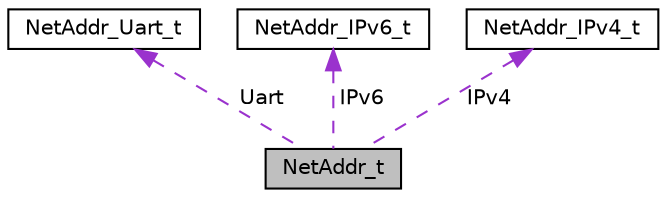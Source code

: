 digraph "NetAddr_t"
{
 // LATEX_PDF_SIZE
  edge [fontname="Helvetica",fontsize="10",labelfontname="Helvetica",labelfontsize="10"];
  node [fontname="Helvetica",fontsize="10",shape=record];
  Node1 [label="NetAddr_t",height=0.2,width=0.4,color="black", fillcolor="grey75", style="filled", fontcolor="black",tooltip="General address."];
  Node2 -> Node1 [dir="back",color="darkorchid3",fontsize="10",style="dashed",label=" Uart" ,fontname="Helvetica"];
  Node2 [label="NetAddr_Uart_t",height=0.2,width=0.4,color="black", fillcolor="white", style="filled",URL="$struct_net_addr___uart__t.html",tooltip="UART address."];
  Node3 -> Node1 [dir="back",color="darkorchid3",fontsize="10",style="dashed",label=" IPv6" ,fontname="Helvetica"];
  Node3 [label="NetAddr_IPv6_t",height=0.2,width=0.4,color="black", fillcolor="white", style="filled",URL="$union_net_addr___i_pv6__t.html",tooltip="IPv6 address."];
  Node4 -> Node1 [dir="back",color="darkorchid3",fontsize="10",style="dashed",label=" IPv4" ,fontname="Helvetica"];
  Node4 [label="NetAddr_IPv4_t",height=0.2,width=0.4,color="black", fillcolor="white", style="filled",URL="$union_net_addr___i_pv4__t.html",tooltip="IPv4 address."];
}
